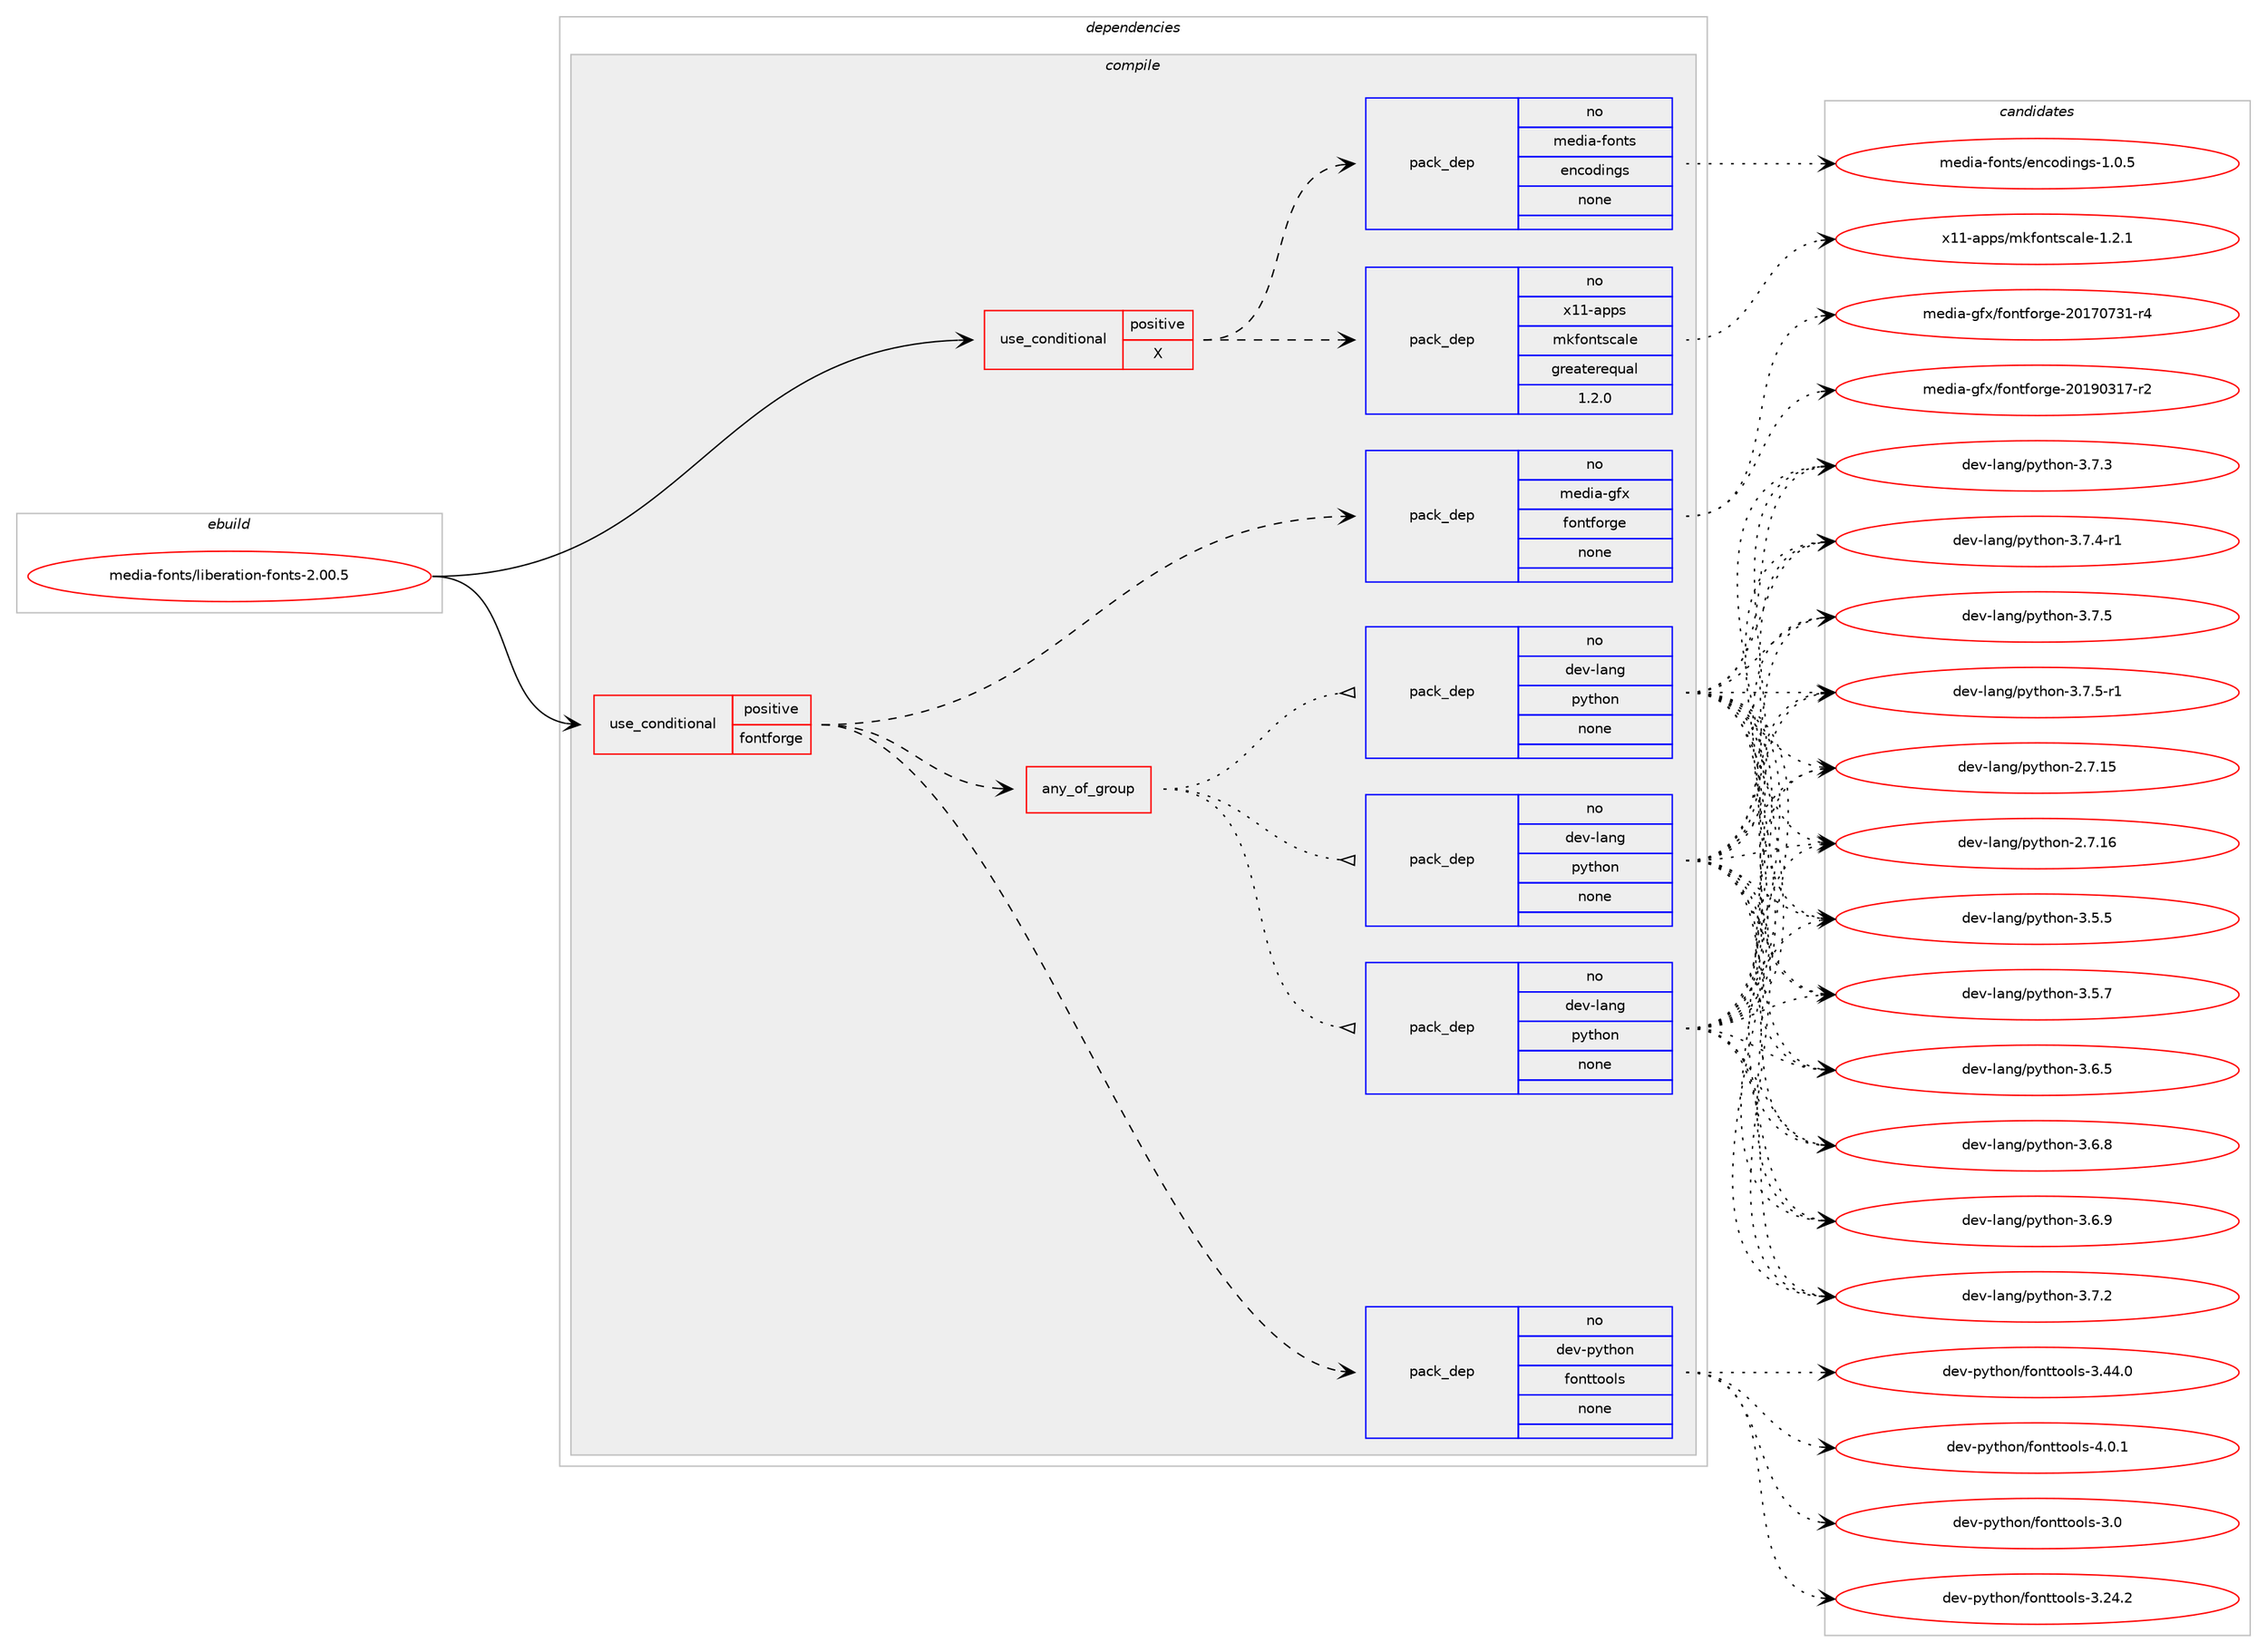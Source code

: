 digraph prolog {

# *************
# Graph options
# *************

newrank=true;
concentrate=true;
compound=true;
graph [rankdir=LR,fontname=Helvetica,fontsize=10,ranksep=1.5];#, ranksep=2.5, nodesep=0.2];
edge  [arrowhead=vee];
node  [fontname=Helvetica,fontsize=10];

# **********
# The ebuild
# **********

subgraph cluster_leftcol {
color=gray;
rank=same;
label=<<i>ebuild</i>>;
id [label="media-fonts/liberation-fonts-2.00.5", color=red, width=4, href="../media-fonts/liberation-fonts-2.00.5.svg"];
}

# ****************
# The dependencies
# ****************

subgraph cluster_midcol {
color=gray;
label=<<i>dependencies</i>>;
subgraph cluster_compile {
fillcolor="#eeeeee";
style=filled;
label=<<i>compile</i>>;
subgraph cond189123 {
dependency776970 [label=<<TABLE BORDER="0" CELLBORDER="1" CELLSPACING="0" CELLPADDING="4"><TR><TD ROWSPAN="3" CELLPADDING="10">use_conditional</TD></TR><TR><TD>positive</TD></TR><TR><TD>X</TD></TR></TABLE>>, shape=none, color=red];
subgraph pack574350 {
dependency776971 [label=<<TABLE BORDER="0" CELLBORDER="1" CELLSPACING="0" CELLPADDING="4" WIDTH="220"><TR><TD ROWSPAN="6" CELLPADDING="30">pack_dep</TD></TR><TR><TD WIDTH="110">no</TD></TR><TR><TD>x11-apps</TD></TR><TR><TD>mkfontscale</TD></TR><TR><TD>greaterequal</TD></TR><TR><TD>1.2.0</TD></TR></TABLE>>, shape=none, color=blue];
}
dependency776970:e -> dependency776971:w [weight=20,style="dashed",arrowhead="vee"];
subgraph pack574351 {
dependency776972 [label=<<TABLE BORDER="0" CELLBORDER="1" CELLSPACING="0" CELLPADDING="4" WIDTH="220"><TR><TD ROWSPAN="6" CELLPADDING="30">pack_dep</TD></TR><TR><TD WIDTH="110">no</TD></TR><TR><TD>media-fonts</TD></TR><TR><TD>encodings</TD></TR><TR><TD>none</TD></TR><TR><TD></TD></TR></TABLE>>, shape=none, color=blue];
}
dependency776970:e -> dependency776972:w [weight=20,style="dashed",arrowhead="vee"];
}
id:e -> dependency776970:w [weight=20,style="solid",arrowhead="vee"];
subgraph cond189124 {
dependency776973 [label=<<TABLE BORDER="0" CELLBORDER="1" CELLSPACING="0" CELLPADDING="4"><TR><TD ROWSPAN="3" CELLPADDING="10">use_conditional</TD></TR><TR><TD>positive</TD></TR><TR><TD>fontforge</TD></TR></TABLE>>, shape=none, color=red];
subgraph any13083 {
dependency776974 [label=<<TABLE BORDER="0" CELLBORDER="1" CELLSPACING="0" CELLPADDING="4"><TR><TD CELLPADDING="10">any_of_group</TD></TR></TABLE>>, shape=none, color=red];subgraph pack574352 {
dependency776975 [label=<<TABLE BORDER="0" CELLBORDER="1" CELLSPACING="0" CELLPADDING="4" WIDTH="220"><TR><TD ROWSPAN="6" CELLPADDING="30">pack_dep</TD></TR><TR><TD WIDTH="110">no</TD></TR><TR><TD>dev-lang</TD></TR><TR><TD>python</TD></TR><TR><TD>none</TD></TR><TR><TD></TD></TR></TABLE>>, shape=none, color=blue];
}
dependency776974:e -> dependency776975:w [weight=20,style="dotted",arrowhead="oinv"];
subgraph pack574353 {
dependency776976 [label=<<TABLE BORDER="0" CELLBORDER="1" CELLSPACING="0" CELLPADDING="4" WIDTH="220"><TR><TD ROWSPAN="6" CELLPADDING="30">pack_dep</TD></TR><TR><TD WIDTH="110">no</TD></TR><TR><TD>dev-lang</TD></TR><TR><TD>python</TD></TR><TR><TD>none</TD></TR><TR><TD></TD></TR></TABLE>>, shape=none, color=blue];
}
dependency776974:e -> dependency776976:w [weight=20,style="dotted",arrowhead="oinv"];
subgraph pack574354 {
dependency776977 [label=<<TABLE BORDER="0" CELLBORDER="1" CELLSPACING="0" CELLPADDING="4" WIDTH="220"><TR><TD ROWSPAN="6" CELLPADDING="30">pack_dep</TD></TR><TR><TD WIDTH="110">no</TD></TR><TR><TD>dev-lang</TD></TR><TR><TD>python</TD></TR><TR><TD>none</TD></TR><TR><TD></TD></TR></TABLE>>, shape=none, color=blue];
}
dependency776974:e -> dependency776977:w [weight=20,style="dotted",arrowhead="oinv"];
}
dependency776973:e -> dependency776974:w [weight=20,style="dashed",arrowhead="vee"];
subgraph pack574355 {
dependency776978 [label=<<TABLE BORDER="0" CELLBORDER="1" CELLSPACING="0" CELLPADDING="4" WIDTH="220"><TR><TD ROWSPAN="6" CELLPADDING="30">pack_dep</TD></TR><TR><TD WIDTH="110">no</TD></TR><TR><TD>media-gfx</TD></TR><TR><TD>fontforge</TD></TR><TR><TD>none</TD></TR><TR><TD></TD></TR></TABLE>>, shape=none, color=blue];
}
dependency776973:e -> dependency776978:w [weight=20,style="dashed",arrowhead="vee"];
subgraph pack574356 {
dependency776979 [label=<<TABLE BORDER="0" CELLBORDER="1" CELLSPACING="0" CELLPADDING="4" WIDTH="220"><TR><TD ROWSPAN="6" CELLPADDING="30">pack_dep</TD></TR><TR><TD WIDTH="110">no</TD></TR><TR><TD>dev-python</TD></TR><TR><TD>fonttools</TD></TR><TR><TD>none</TD></TR><TR><TD></TD></TR></TABLE>>, shape=none, color=blue];
}
dependency776973:e -> dependency776979:w [weight=20,style="dashed",arrowhead="vee"];
}
id:e -> dependency776973:w [weight=20,style="solid",arrowhead="vee"];
}
subgraph cluster_compileandrun {
fillcolor="#eeeeee";
style=filled;
label=<<i>compile and run</i>>;
}
subgraph cluster_run {
fillcolor="#eeeeee";
style=filled;
label=<<i>run</i>>;
}
}

# **************
# The candidates
# **************

subgraph cluster_choices {
rank=same;
color=gray;
label=<<i>candidates</i>>;

subgraph choice574350 {
color=black;
nodesep=1;
choice12049494597112112115471091071021111101161159997108101454946504649 [label="x11-apps/mkfontscale-1.2.1", color=red, width=4,href="../x11-apps/mkfontscale-1.2.1.svg"];
dependency776971:e -> choice12049494597112112115471091071021111101161159997108101454946504649:w [style=dotted,weight="100"];
}
subgraph choice574351 {
color=black;
nodesep=1;
choice10910110010597451021111101161154710111099111100105110103115454946484653 [label="media-fonts/encodings-1.0.5", color=red, width=4,href="../media-fonts/encodings-1.0.5.svg"];
dependency776972:e -> choice10910110010597451021111101161154710111099111100105110103115454946484653:w [style=dotted,weight="100"];
}
subgraph choice574352 {
color=black;
nodesep=1;
choice10010111845108971101034711212111610411111045504655464953 [label="dev-lang/python-2.7.15", color=red, width=4,href="../dev-lang/python-2.7.15.svg"];
choice10010111845108971101034711212111610411111045504655464954 [label="dev-lang/python-2.7.16", color=red, width=4,href="../dev-lang/python-2.7.16.svg"];
choice100101118451089711010347112121116104111110455146534653 [label="dev-lang/python-3.5.5", color=red, width=4,href="../dev-lang/python-3.5.5.svg"];
choice100101118451089711010347112121116104111110455146534655 [label="dev-lang/python-3.5.7", color=red, width=4,href="../dev-lang/python-3.5.7.svg"];
choice100101118451089711010347112121116104111110455146544653 [label="dev-lang/python-3.6.5", color=red, width=4,href="../dev-lang/python-3.6.5.svg"];
choice100101118451089711010347112121116104111110455146544656 [label="dev-lang/python-3.6.8", color=red, width=4,href="../dev-lang/python-3.6.8.svg"];
choice100101118451089711010347112121116104111110455146544657 [label="dev-lang/python-3.6.9", color=red, width=4,href="../dev-lang/python-3.6.9.svg"];
choice100101118451089711010347112121116104111110455146554650 [label="dev-lang/python-3.7.2", color=red, width=4,href="../dev-lang/python-3.7.2.svg"];
choice100101118451089711010347112121116104111110455146554651 [label="dev-lang/python-3.7.3", color=red, width=4,href="../dev-lang/python-3.7.3.svg"];
choice1001011184510897110103471121211161041111104551465546524511449 [label="dev-lang/python-3.7.4-r1", color=red, width=4,href="../dev-lang/python-3.7.4-r1.svg"];
choice100101118451089711010347112121116104111110455146554653 [label="dev-lang/python-3.7.5", color=red, width=4,href="../dev-lang/python-3.7.5.svg"];
choice1001011184510897110103471121211161041111104551465546534511449 [label="dev-lang/python-3.7.5-r1", color=red, width=4,href="../dev-lang/python-3.7.5-r1.svg"];
dependency776975:e -> choice10010111845108971101034711212111610411111045504655464953:w [style=dotted,weight="100"];
dependency776975:e -> choice10010111845108971101034711212111610411111045504655464954:w [style=dotted,weight="100"];
dependency776975:e -> choice100101118451089711010347112121116104111110455146534653:w [style=dotted,weight="100"];
dependency776975:e -> choice100101118451089711010347112121116104111110455146534655:w [style=dotted,weight="100"];
dependency776975:e -> choice100101118451089711010347112121116104111110455146544653:w [style=dotted,weight="100"];
dependency776975:e -> choice100101118451089711010347112121116104111110455146544656:w [style=dotted,weight="100"];
dependency776975:e -> choice100101118451089711010347112121116104111110455146544657:w [style=dotted,weight="100"];
dependency776975:e -> choice100101118451089711010347112121116104111110455146554650:w [style=dotted,weight="100"];
dependency776975:e -> choice100101118451089711010347112121116104111110455146554651:w [style=dotted,weight="100"];
dependency776975:e -> choice1001011184510897110103471121211161041111104551465546524511449:w [style=dotted,weight="100"];
dependency776975:e -> choice100101118451089711010347112121116104111110455146554653:w [style=dotted,weight="100"];
dependency776975:e -> choice1001011184510897110103471121211161041111104551465546534511449:w [style=dotted,weight="100"];
}
subgraph choice574353 {
color=black;
nodesep=1;
choice10010111845108971101034711212111610411111045504655464953 [label="dev-lang/python-2.7.15", color=red, width=4,href="../dev-lang/python-2.7.15.svg"];
choice10010111845108971101034711212111610411111045504655464954 [label="dev-lang/python-2.7.16", color=red, width=4,href="../dev-lang/python-2.7.16.svg"];
choice100101118451089711010347112121116104111110455146534653 [label="dev-lang/python-3.5.5", color=red, width=4,href="../dev-lang/python-3.5.5.svg"];
choice100101118451089711010347112121116104111110455146534655 [label="dev-lang/python-3.5.7", color=red, width=4,href="../dev-lang/python-3.5.7.svg"];
choice100101118451089711010347112121116104111110455146544653 [label="dev-lang/python-3.6.5", color=red, width=4,href="../dev-lang/python-3.6.5.svg"];
choice100101118451089711010347112121116104111110455146544656 [label="dev-lang/python-3.6.8", color=red, width=4,href="../dev-lang/python-3.6.8.svg"];
choice100101118451089711010347112121116104111110455146544657 [label="dev-lang/python-3.6.9", color=red, width=4,href="../dev-lang/python-3.6.9.svg"];
choice100101118451089711010347112121116104111110455146554650 [label="dev-lang/python-3.7.2", color=red, width=4,href="../dev-lang/python-3.7.2.svg"];
choice100101118451089711010347112121116104111110455146554651 [label="dev-lang/python-3.7.3", color=red, width=4,href="../dev-lang/python-3.7.3.svg"];
choice1001011184510897110103471121211161041111104551465546524511449 [label="dev-lang/python-3.7.4-r1", color=red, width=4,href="../dev-lang/python-3.7.4-r1.svg"];
choice100101118451089711010347112121116104111110455146554653 [label="dev-lang/python-3.7.5", color=red, width=4,href="../dev-lang/python-3.7.5.svg"];
choice1001011184510897110103471121211161041111104551465546534511449 [label="dev-lang/python-3.7.5-r1", color=red, width=4,href="../dev-lang/python-3.7.5-r1.svg"];
dependency776976:e -> choice10010111845108971101034711212111610411111045504655464953:w [style=dotted,weight="100"];
dependency776976:e -> choice10010111845108971101034711212111610411111045504655464954:w [style=dotted,weight="100"];
dependency776976:e -> choice100101118451089711010347112121116104111110455146534653:w [style=dotted,weight="100"];
dependency776976:e -> choice100101118451089711010347112121116104111110455146534655:w [style=dotted,weight="100"];
dependency776976:e -> choice100101118451089711010347112121116104111110455146544653:w [style=dotted,weight="100"];
dependency776976:e -> choice100101118451089711010347112121116104111110455146544656:w [style=dotted,weight="100"];
dependency776976:e -> choice100101118451089711010347112121116104111110455146544657:w [style=dotted,weight="100"];
dependency776976:e -> choice100101118451089711010347112121116104111110455146554650:w [style=dotted,weight="100"];
dependency776976:e -> choice100101118451089711010347112121116104111110455146554651:w [style=dotted,weight="100"];
dependency776976:e -> choice1001011184510897110103471121211161041111104551465546524511449:w [style=dotted,weight="100"];
dependency776976:e -> choice100101118451089711010347112121116104111110455146554653:w [style=dotted,weight="100"];
dependency776976:e -> choice1001011184510897110103471121211161041111104551465546534511449:w [style=dotted,weight="100"];
}
subgraph choice574354 {
color=black;
nodesep=1;
choice10010111845108971101034711212111610411111045504655464953 [label="dev-lang/python-2.7.15", color=red, width=4,href="../dev-lang/python-2.7.15.svg"];
choice10010111845108971101034711212111610411111045504655464954 [label="dev-lang/python-2.7.16", color=red, width=4,href="../dev-lang/python-2.7.16.svg"];
choice100101118451089711010347112121116104111110455146534653 [label="dev-lang/python-3.5.5", color=red, width=4,href="../dev-lang/python-3.5.5.svg"];
choice100101118451089711010347112121116104111110455146534655 [label="dev-lang/python-3.5.7", color=red, width=4,href="../dev-lang/python-3.5.7.svg"];
choice100101118451089711010347112121116104111110455146544653 [label="dev-lang/python-3.6.5", color=red, width=4,href="../dev-lang/python-3.6.5.svg"];
choice100101118451089711010347112121116104111110455146544656 [label="dev-lang/python-3.6.8", color=red, width=4,href="../dev-lang/python-3.6.8.svg"];
choice100101118451089711010347112121116104111110455146544657 [label="dev-lang/python-3.6.9", color=red, width=4,href="../dev-lang/python-3.6.9.svg"];
choice100101118451089711010347112121116104111110455146554650 [label="dev-lang/python-3.7.2", color=red, width=4,href="../dev-lang/python-3.7.2.svg"];
choice100101118451089711010347112121116104111110455146554651 [label="dev-lang/python-3.7.3", color=red, width=4,href="../dev-lang/python-3.7.3.svg"];
choice1001011184510897110103471121211161041111104551465546524511449 [label="dev-lang/python-3.7.4-r1", color=red, width=4,href="../dev-lang/python-3.7.4-r1.svg"];
choice100101118451089711010347112121116104111110455146554653 [label="dev-lang/python-3.7.5", color=red, width=4,href="../dev-lang/python-3.7.5.svg"];
choice1001011184510897110103471121211161041111104551465546534511449 [label="dev-lang/python-3.7.5-r1", color=red, width=4,href="../dev-lang/python-3.7.5-r1.svg"];
dependency776977:e -> choice10010111845108971101034711212111610411111045504655464953:w [style=dotted,weight="100"];
dependency776977:e -> choice10010111845108971101034711212111610411111045504655464954:w [style=dotted,weight="100"];
dependency776977:e -> choice100101118451089711010347112121116104111110455146534653:w [style=dotted,weight="100"];
dependency776977:e -> choice100101118451089711010347112121116104111110455146534655:w [style=dotted,weight="100"];
dependency776977:e -> choice100101118451089711010347112121116104111110455146544653:w [style=dotted,weight="100"];
dependency776977:e -> choice100101118451089711010347112121116104111110455146544656:w [style=dotted,weight="100"];
dependency776977:e -> choice100101118451089711010347112121116104111110455146544657:w [style=dotted,weight="100"];
dependency776977:e -> choice100101118451089711010347112121116104111110455146554650:w [style=dotted,weight="100"];
dependency776977:e -> choice100101118451089711010347112121116104111110455146554651:w [style=dotted,weight="100"];
dependency776977:e -> choice1001011184510897110103471121211161041111104551465546524511449:w [style=dotted,weight="100"];
dependency776977:e -> choice100101118451089711010347112121116104111110455146554653:w [style=dotted,weight="100"];
dependency776977:e -> choice1001011184510897110103471121211161041111104551465546534511449:w [style=dotted,weight="100"];
}
subgraph choice574355 {
color=black;
nodesep=1;
choice1091011001059745103102120471021111101161021111141031014550484955485551494511452 [label="media-gfx/fontforge-20170731-r4", color=red, width=4,href="../media-gfx/fontforge-20170731-r4.svg"];
choice1091011001059745103102120471021111101161021111141031014550484957485149554511450 [label="media-gfx/fontforge-20190317-r2", color=red, width=4,href="../media-gfx/fontforge-20190317-r2.svg"];
dependency776978:e -> choice1091011001059745103102120471021111101161021111141031014550484955485551494511452:w [style=dotted,weight="100"];
dependency776978:e -> choice1091011001059745103102120471021111101161021111141031014550484957485149554511450:w [style=dotted,weight="100"];
}
subgraph choice574356 {
color=black;
nodesep=1;
choice100101118451121211161041111104710211111011611611111110811545514648 [label="dev-python/fonttools-3.0", color=red, width=4,href="../dev-python/fonttools-3.0.svg"];
choice100101118451121211161041111104710211111011611611111110811545514650524650 [label="dev-python/fonttools-3.24.2", color=red, width=4,href="../dev-python/fonttools-3.24.2.svg"];
choice100101118451121211161041111104710211111011611611111110811545514652524648 [label="dev-python/fonttools-3.44.0", color=red, width=4,href="../dev-python/fonttools-3.44.0.svg"];
choice1001011184511212111610411111047102111110116116111111108115455246484649 [label="dev-python/fonttools-4.0.1", color=red, width=4,href="../dev-python/fonttools-4.0.1.svg"];
dependency776979:e -> choice100101118451121211161041111104710211111011611611111110811545514648:w [style=dotted,weight="100"];
dependency776979:e -> choice100101118451121211161041111104710211111011611611111110811545514650524650:w [style=dotted,weight="100"];
dependency776979:e -> choice100101118451121211161041111104710211111011611611111110811545514652524648:w [style=dotted,weight="100"];
dependency776979:e -> choice1001011184511212111610411111047102111110116116111111108115455246484649:w [style=dotted,weight="100"];
}
}

}
